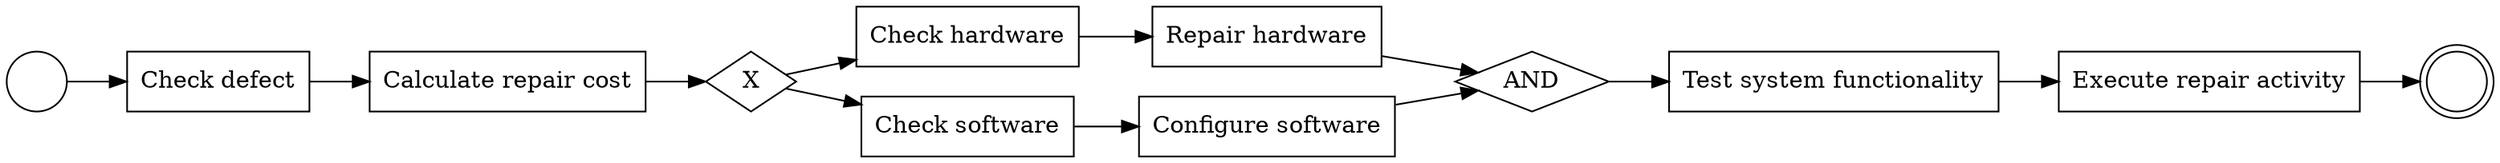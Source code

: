 

digraph G {
  rankdir=LR;
  start_1[shape=circle label=""];
  task_1[shape=rectangle label="Check defect"];
  task_2[shape=rectangle label="Calculate repair cost"];
  task_3[shape=rectangle label="Check hardware"];
  task_4[shape=rectangle label="Repair hardware"];
  task_5[shape=rectangle label="Check software"];
  task_6[shape=rectangle label="Configure software"];
  task_7[shape=rectangle label="Test system functionality"];
  task_8[shape=rectangle label="Execute repair activity"];
  end_1[shape=doublecircle label=""];
  start_1 -> task_1;
  task_1 -> task_2;
  task_2 -> seg_1;
  seg_1[shape=diamond label="X"];
  seg_1 -> task_3;
  seg_1 -> task_5;
  task_3 -> task_4;
  task_4 -> spg_1;
  spg_1[shape=diamond label="AND"];
  spg_1 -> task_7;
  task_5 -> task_6;
  task_6 -> spg_1;
  task_7 -> task_8;
  task_8 -> end_1;
}